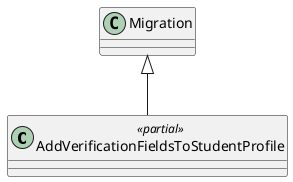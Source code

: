 @startuml
class AddVerificationFieldsToStudentProfile <<partial>> {
}
Migration <|-- AddVerificationFieldsToStudentProfile
@enduml
